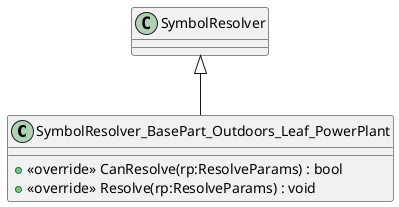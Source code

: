 @startuml
class SymbolResolver_BasePart_Outdoors_Leaf_PowerPlant {
    + <<override>> CanResolve(rp:ResolveParams) : bool
    + <<override>> Resolve(rp:ResolveParams) : void
}
SymbolResolver <|-- SymbolResolver_BasePart_Outdoors_Leaf_PowerPlant
@enduml
